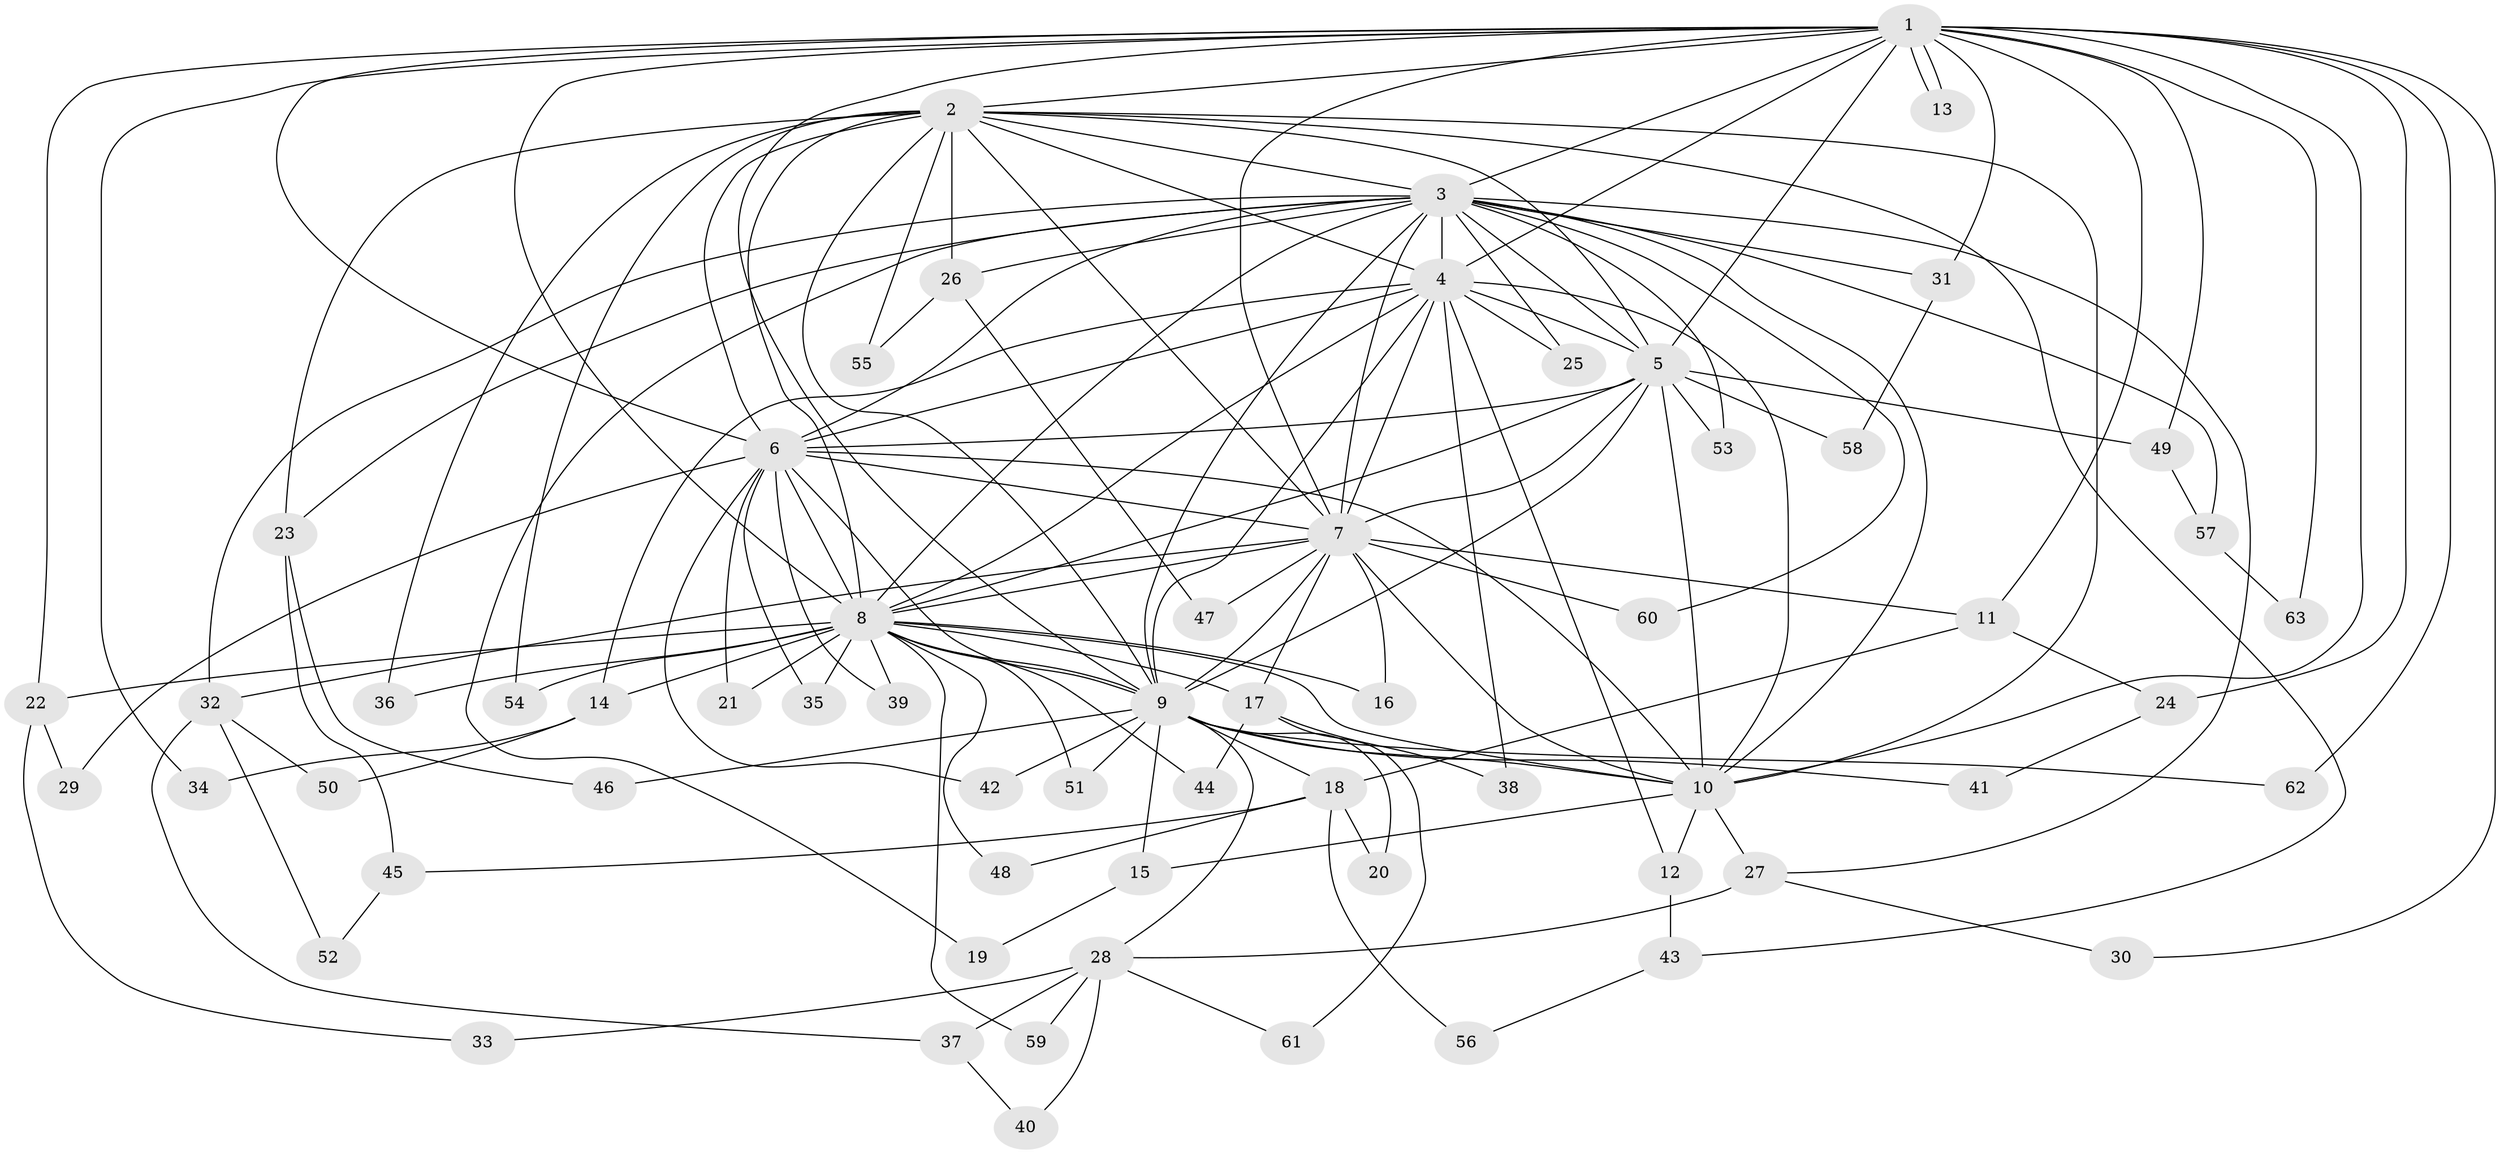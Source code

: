 // coarse degree distribution, {16: 0.022727272727272728, 14: 0.022727272727272728, 27: 0.022727272727272728, 10: 0.045454545454545456, 20: 0.022727272727272728, 9: 0.022727272727272728, 4: 0.11363636363636363, 2: 0.5, 3: 0.1590909090909091, 6: 0.045454545454545456, 5: 0.022727272727272728}
// Generated by graph-tools (version 1.1) at 2025/23/03/03/25 07:23:43]
// undirected, 63 vertices, 151 edges
graph export_dot {
graph [start="1"]
  node [color=gray90,style=filled];
  1;
  2;
  3;
  4;
  5;
  6;
  7;
  8;
  9;
  10;
  11;
  12;
  13;
  14;
  15;
  16;
  17;
  18;
  19;
  20;
  21;
  22;
  23;
  24;
  25;
  26;
  27;
  28;
  29;
  30;
  31;
  32;
  33;
  34;
  35;
  36;
  37;
  38;
  39;
  40;
  41;
  42;
  43;
  44;
  45;
  46;
  47;
  48;
  49;
  50;
  51;
  52;
  53;
  54;
  55;
  56;
  57;
  58;
  59;
  60;
  61;
  62;
  63;
  1 -- 2;
  1 -- 3;
  1 -- 4;
  1 -- 5;
  1 -- 6;
  1 -- 7;
  1 -- 8;
  1 -- 9;
  1 -- 10;
  1 -- 11;
  1 -- 13;
  1 -- 13;
  1 -- 22;
  1 -- 24;
  1 -- 30;
  1 -- 31;
  1 -- 34;
  1 -- 49;
  1 -- 62;
  1 -- 63;
  2 -- 3;
  2 -- 4;
  2 -- 5;
  2 -- 6;
  2 -- 7;
  2 -- 8;
  2 -- 9;
  2 -- 10;
  2 -- 23;
  2 -- 26;
  2 -- 36;
  2 -- 43;
  2 -- 54;
  2 -- 55;
  3 -- 4;
  3 -- 5;
  3 -- 6;
  3 -- 7;
  3 -- 8;
  3 -- 9;
  3 -- 10;
  3 -- 19;
  3 -- 23;
  3 -- 25;
  3 -- 26;
  3 -- 27;
  3 -- 31;
  3 -- 32;
  3 -- 53;
  3 -- 57;
  3 -- 60;
  4 -- 5;
  4 -- 6;
  4 -- 7;
  4 -- 8;
  4 -- 9;
  4 -- 10;
  4 -- 12;
  4 -- 14;
  4 -- 25;
  4 -- 38;
  5 -- 6;
  5 -- 7;
  5 -- 8;
  5 -- 9;
  5 -- 10;
  5 -- 49;
  5 -- 53;
  5 -- 58;
  6 -- 7;
  6 -- 8;
  6 -- 9;
  6 -- 10;
  6 -- 21;
  6 -- 29;
  6 -- 35;
  6 -- 39;
  6 -- 42;
  7 -- 8;
  7 -- 9;
  7 -- 10;
  7 -- 11;
  7 -- 16;
  7 -- 17;
  7 -- 32;
  7 -- 47;
  7 -- 60;
  8 -- 9;
  8 -- 10;
  8 -- 14;
  8 -- 16;
  8 -- 17;
  8 -- 21;
  8 -- 22;
  8 -- 35;
  8 -- 36;
  8 -- 39;
  8 -- 44;
  8 -- 48;
  8 -- 51;
  8 -- 54;
  8 -- 59;
  9 -- 10;
  9 -- 15;
  9 -- 18;
  9 -- 20;
  9 -- 28;
  9 -- 41;
  9 -- 42;
  9 -- 46;
  9 -- 51;
  9 -- 62;
  10 -- 12;
  10 -- 15;
  10 -- 27;
  11 -- 18;
  11 -- 24;
  12 -- 43;
  14 -- 34;
  14 -- 50;
  15 -- 19;
  17 -- 38;
  17 -- 44;
  17 -- 61;
  18 -- 20;
  18 -- 45;
  18 -- 48;
  18 -- 56;
  22 -- 29;
  22 -- 33;
  23 -- 45;
  23 -- 46;
  24 -- 41;
  26 -- 47;
  26 -- 55;
  27 -- 28;
  27 -- 30;
  28 -- 33;
  28 -- 37;
  28 -- 40;
  28 -- 59;
  28 -- 61;
  31 -- 58;
  32 -- 37;
  32 -- 50;
  32 -- 52;
  37 -- 40;
  43 -- 56;
  45 -- 52;
  49 -- 57;
  57 -- 63;
}
